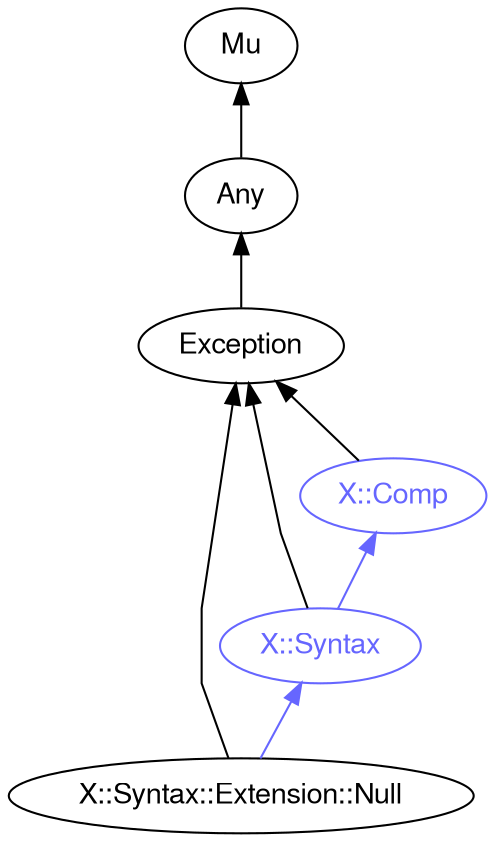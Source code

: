 digraph "perl6-type-graph" {
    rankdir=BT;
    splines=polyline;
    overlap=false; 
    // Types
    "X::Syntax::Extension::Null" [color="#000000", fontcolor="#000000", href="/type/X::Syntax::Extension::Null", fontname="FreeSans"];
    "Mu" [color="#000000", fontcolor="#000000", href="/type/Mu", fontname="FreeSans"];
    "Any" [color="#000000", fontcolor="#000000", href="/type/Any", fontname="FreeSans"];
    "Exception" [color="#000000", fontcolor="#000000", href="/type/Exception", fontname="FreeSans"];
    "X::Comp" [color="#6666FF", fontcolor="#6666FF", href="/type/X::Comp", fontname="FreeSans"];
    "X::Syntax" [color="#6666FF", fontcolor="#6666FF", href="/type/X::Syntax", fontname="FreeSans"];

    // Superclasses
    "X::Syntax::Extension::Null" -> "Exception" [color="#000000"];
    "Any" -> "Mu" [color="#000000"];
    "Exception" -> "Any" [color="#000000"];
    "X::Comp" -> "Exception" [color="#000000"];
    "X::Syntax" -> "Exception" [color="#000000"];

    // Roles
    "X::Syntax::Extension::Null" -> "X::Syntax" [color="#6666FF"];
    "X::Syntax" -> "X::Comp" [color="#6666FF"];
}
